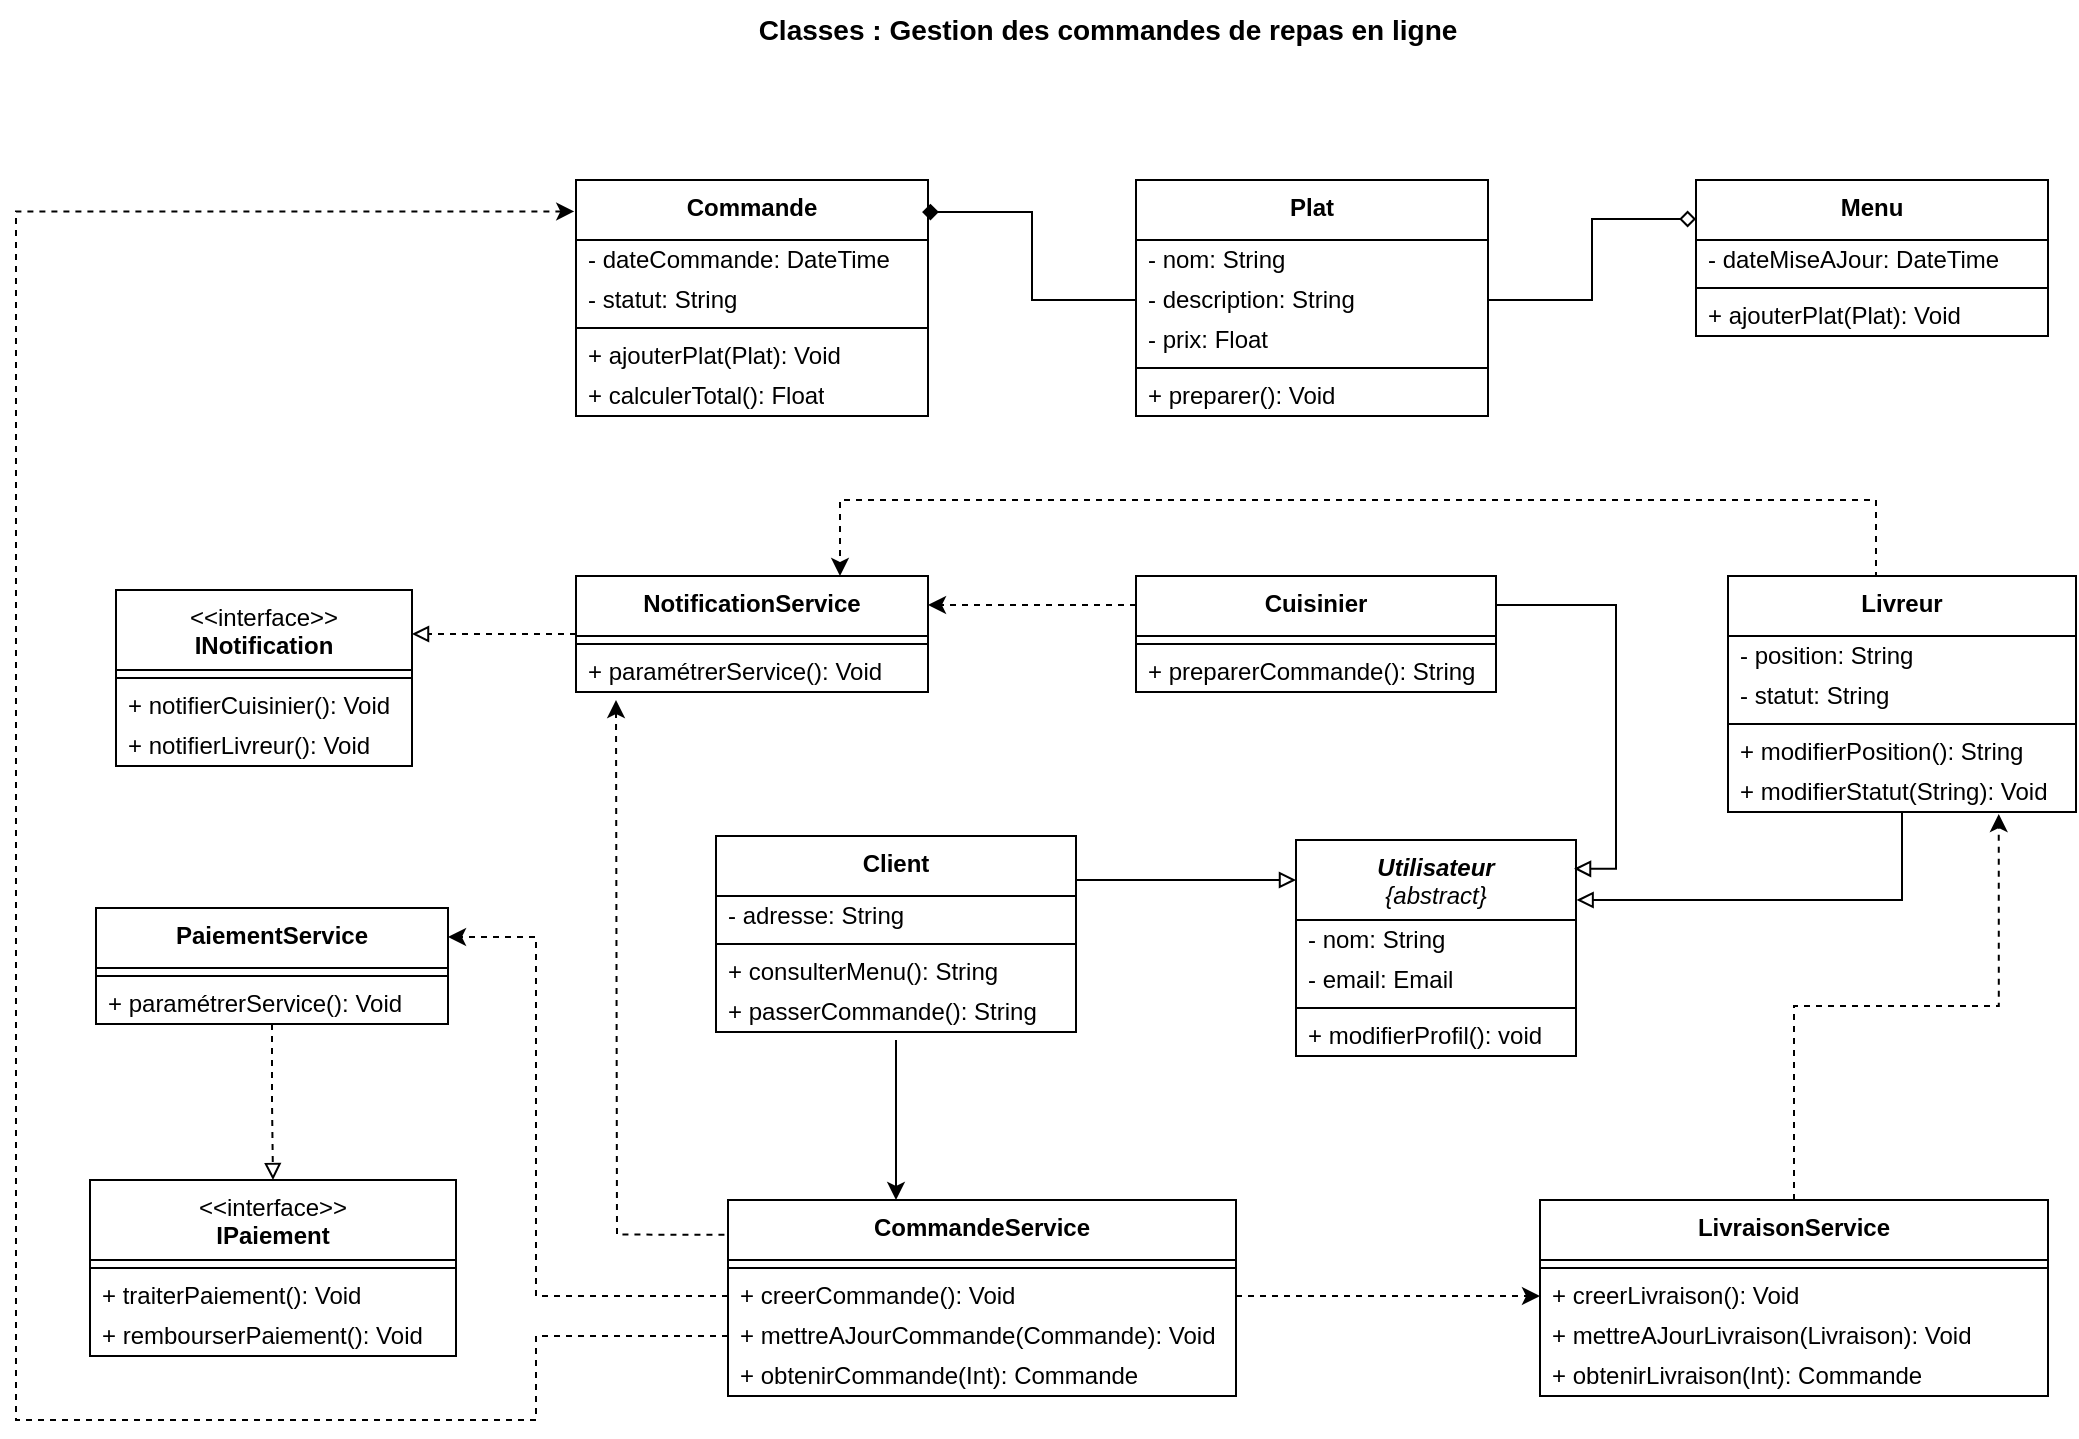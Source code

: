 <mxfile version="24.7.8">
  <diagram name="Page-1" id="2vSBRcbhQLThNsj6wSuI">
    <mxGraphModel dx="1434" dy="2023" grid="1" gridSize="10" guides="1" tooltips="1" connect="1" arrows="1" fold="1" page="1" pageScale="1" pageWidth="827" pageHeight="1169" math="0" shadow="0">
      <root>
        <mxCell id="0" />
        <mxCell id="1" parent="0" />
        <mxCell id="gMsMq5aUFBRB3i3Dcqtn-1" value="&lt;b&gt;&lt;span style=&quot;font-size: 14px;&quot;&gt;Classes :&amp;nbsp;&lt;/span&gt;Gestion des commandes de repas en ligne&lt;/b&gt;" style="text;html=1;align=center;verticalAlign=middle;whiteSpace=wrap;rounded=0;fontSize=14;" parent="1" vertex="1">
          <mxGeometry x="516" y="-930" width="380" height="30" as="geometry" />
        </mxCell>
        <mxCell id="gMsMq5aUFBRB3i3Dcqtn-2" value="&lt;i&gt;&lt;b&gt;Utilisateur&lt;/b&gt;&lt;br&gt;{abstract}&lt;/i&gt;" style="swimlane;fontStyle=0;align=center;verticalAlign=top;childLayout=stackLayout;horizontal=1;startSize=40;horizontalStack=0;resizeParent=1;resizeParentMax=0;resizeLast=0;collapsible=0;marginBottom=0;html=1;whiteSpace=wrap;" parent="1" vertex="1">
          <mxGeometry x="800" y="-510" width="140" height="108" as="geometry" />
        </mxCell>
        <mxCell id="gMsMq5aUFBRB3i3Dcqtn-4" value="- nom: String" style="text;html=1;strokeColor=none;fillColor=none;align=left;verticalAlign=middle;spacingLeft=4;spacingRight=4;overflow=hidden;rotatable=0;points=[[0,0.5],[1,0.5]];portConstraint=eastwest;whiteSpace=wrap;" parent="gMsMq5aUFBRB3i3Dcqtn-2" vertex="1">
          <mxGeometry y="40" width="140" height="20" as="geometry" />
        </mxCell>
        <mxCell id="gMsMq5aUFBRB3i3Dcqtn-6" value="- email: Email" style="text;html=1;strokeColor=none;fillColor=none;align=left;verticalAlign=middle;spacingLeft=4;spacingRight=4;overflow=hidden;rotatable=0;points=[[0,0.5],[1,0.5]];portConstraint=eastwest;whiteSpace=wrap;" parent="gMsMq5aUFBRB3i3Dcqtn-2" vertex="1">
          <mxGeometry y="60" width="140" height="20" as="geometry" />
        </mxCell>
        <mxCell id="gMsMq5aUFBRB3i3Dcqtn-7" value="" style="line;strokeWidth=1;fillColor=none;align=left;verticalAlign=middle;spacingTop=-1;spacingLeft=3;spacingRight=3;rotatable=0;labelPosition=right;points=[];portConstraint=eastwest;" parent="gMsMq5aUFBRB3i3Dcqtn-2" vertex="1">
          <mxGeometry y="80" width="140" height="8" as="geometry" />
        </mxCell>
        <mxCell id="gMsMq5aUFBRB3i3Dcqtn-9" value="+ modifierProfil(): void" style="text;html=1;strokeColor=none;fillColor=none;align=left;verticalAlign=middle;spacingLeft=4;spacingRight=4;overflow=hidden;rotatable=0;points=[[0,0.5],[1,0.5]];portConstraint=eastwest;whiteSpace=wrap;" parent="gMsMq5aUFBRB3i3Dcqtn-2" vertex="1">
          <mxGeometry y="88" width="140" height="20" as="geometry" />
        </mxCell>
        <mxCell id="gMsMq5aUFBRB3i3Dcqtn-11" value="&lt;b&gt;Client&lt;/b&gt;" style="swimlane;fontStyle=0;align=center;verticalAlign=top;childLayout=stackLayout;horizontal=1;startSize=30;horizontalStack=0;resizeParent=1;resizeParentMax=0;resizeLast=0;collapsible=0;marginBottom=0;html=1;whiteSpace=wrap;" parent="1" vertex="1">
          <mxGeometry x="510" y="-512" width="180" height="98" as="geometry" />
        </mxCell>
        <mxCell id="gMsMq5aUFBRB3i3Dcqtn-14" value="- adresse: String" style="text;html=1;strokeColor=none;fillColor=none;align=left;verticalAlign=middle;spacingLeft=4;spacingRight=4;overflow=hidden;rotatable=0;points=[[0,0.5],[1,0.5]];portConstraint=eastwest;whiteSpace=wrap;" parent="gMsMq5aUFBRB3i3Dcqtn-11" vertex="1">
          <mxGeometry y="30" width="180" height="20" as="geometry" />
        </mxCell>
        <mxCell id="gMsMq5aUFBRB3i3Dcqtn-15" value="" style="line;strokeWidth=1;fillColor=none;align=left;verticalAlign=middle;spacingTop=-1;spacingLeft=3;spacingRight=3;rotatable=0;labelPosition=right;points=[];portConstraint=eastwest;" parent="gMsMq5aUFBRB3i3Dcqtn-11" vertex="1">
          <mxGeometry y="50" width="180" height="8" as="geometry" />
        </mxCell>
        <mxCell id="gMsMq5aUFBRB3i3Dcqtn-16" value="+ consulterMenu(): String" style="text;html=1;strokeColor=none;fillColor=none;align=left;verticalAlign=middle;spacingLeft=4;spacingRight=4;overflow=hidden;rotatable=0;points=[[0,0.5],[1,0.5]];portConstraint=eastwest;whiteSpace=wrap;" parent="gMsMq5aUFBRB3i3Dcqtn-11" vertex="1">
          <mxGeometry y="58" width="180" height="20" as="geometry" />
        </mxCell>
        <mxCell id="gMsMq5aUFBRB3i3Dcqtn-17" value="+ passerCommande(): String" style="text;html=1;strokeColor=none;fillColor=none;align=left;verticalAlign=middle;spacingLeft=4;spacingRight=4;overflow=hidden;rotatable=0;points=[[0,0.5],[1,0.5]];portConstraint=eastwest;whiteSpace=wrap;" parent="gMsMq5aUFBRB3i3Dcqtn-11" vertex="1">
          <mxGeometry y="78" width="180" height="20" as="geometry" />
        </mxCell>
        <mxCell id="gMsMq5aUFBRB3i3Dcqtn-85" style="edgeStyle=orthogonalEdgeStyle;rounded=0;orthogonalLoop=1;jettySize=auto;html=1;entryX=1;entryY=0.25;entryDx=0;entryDy=0;dashed=1;exitX=0;exitY=0.25;exitDx=0;exitDy=0;" parent="1" source="gMsMq5aUFBRB3i3Dcqtn-18" target="gMsMq5aUFBRB3i3Dcqtn-62" edge="1">
          <mxGeometry relative="1" as="geometry" />
        </mxCell>
        <mxCell id="gMsMq5aUFBRB3i3Dcqtn-18" value="&lt;b&gt;Cuisinier&lt;/b&gt;" style="swimlane;fontStyle=0;align=center;verticalAlign=top;childLayout=stackLayout;horizontal=1;startSize=30;horizontalStack=0;resizeParent=1;resizeParentMax=0;resizeLast=0;collapsible=0;marginBottom=0;html=1;whiteSpace=wrap;" parent="1" vertex="1">
          <mxGeometry x="720" y="-642" width="180" height="58" as="geometry" />
        </mxCell>
        <mxCell id="gMsMq5aUFBRB3i3Dcqtn-20" value="" style="line;strokeWidth=1;fillColor=none;align=left;verticalAlign=middle;spacingTop=-1;spacingLeft=3;spacingRight=3;rotatable=0;labelPosition=right;points=[];portConstraint=eastwest;" parent="gMsMq5aUFBRB3i3Dcqtn-18" vertex="1">
          <mxGeometry y="30" width="180" height="8" as="geometry" />
        </mxCell>
        <mxCell id="gMsMq5aUFBRB3i3Dcqtn-21" value="+ preparerCommande(): String" style="text;html=1;strokeColor=none;fillColor=none;align=left;verticalAlign=middle;spacingLeft=4;spacingRight=4;overflow=hidden;rotatable=0;points=[[0,0.5],[1,0.5]];portConstraint=eastwest;whiteSpace=wrap;" parent="gMsMq5aUFBRB3i3Dcqtn-18" vertex="1">
          <mxGeometry y="38" width="180" height="20" as="geometry" />
        </mxCell>
        <mxCell id="gMsMq5aUFBRB3i3Dcqtn-86" style="edgeStyle=orthogonalEdgeStyle;rounded=0;orthogonalLoop=1;jettySize=auto;html=1;entryX=0.75;entryY=0;entryDx=0;entryDy=0;dashed=1;exitX=0.5;exitY=0;exitDx=0;exitDy=0;" parent="1" source="gMsMq5aUFBRB3i3Dcqtn-23" target="gMsMq5aUFBRB3i3Dcqtn-62" edge="1">
          <mxGeometry relative="1" as="geometry">
            <Array as="points">
              <mxPoint x="1090" y="-642" />
              <mxPoint x="1090" y="-680" />
              <mxPoint x="572" y="-680" />
            </Array>
          </mxGeometry>
        </mxCell>
        <mxCell id="gMsMq5aUFBRB3i3Dcqtn-23" value="&lt;b&gt;Livreur&lt;/b&gt;" style="swimlane;fontStyle=0;align=center;verticalAlign=top;childLayout=stackLayout;horizontal=1;startSize=30;horizontalStack=0;resizeParent=1;resizeParentMax=0;resizeLast=0;collapsible=0;marginBottom=0;html=1;whiteSpace=wrap;" parent="1" vertex="1">
          <mxGeometry x="1016" y="-642" width="174" height="118" as="geometry" />
        </mxCell>
        <mxCell id="gMsMq5aUFBRB3i3Dcqtn-24" value="- position: String" style="text;html=1;strokeColor=none;fillColor=none;align=left;verticalAlign=middle;spacingLeft=4;spacingRight=4;overflow=hidden;rotatable=0;points=[[0,0.5],[1,0.5]];portConstraint=eastwest;whiteSpace=wrap;" parent="gMsMq5aUFBRB3i3Dcqtn-23" vertex="1">
          <mxGeometry y="30" width="174" height="20" as="geometry" />
        </mxCell>
        <mxCell id="gMsMq5aUFBRB3i3Dcqtn-28" value="- statut: String" style="text;html=1;strokeColor=none;fillColor=none;align=left;verticalAlign=middle;spacingLeft=4;spacingRight=4;overflow=hidden;rotatable=0;points=[[0,0.5],[1,0.5]];portConstraint=eastwest;whiteSpace=wrap;" parent="gMsMq5aUFBRB3i3Dcqtn-23" vertex="1">
          <mxGeometry y="50" width="174" height="20" as="geometry" />
        </mxCell>
        <mxCell id="gMsMq5aUFBRB3i3Dcqtn-25" value="" style="line;strokeWidth=1;fillColor=none;align=left;verticalAlign=middle;spacingTop=-1;spacingLeft=3;spacingRight=3;rotatable=0;labelPosition=right;points=[];portConstraint=eastwest;" parent="gMsMq5aUFBRB3i3Dcqtn-23" vertex="1">
          <mxGeometry y="70" width="174" height="8" as="geometry" />
        </mxCell>
        <mxCell id="gMsMq5aUFBRB3i3Dcqtn-26" value="+ modifierPosition(): String" style="text;html=1;strokeColor=none;fillColor=none;align=left;verticalAlign=middle;spacingLeft=4;spacingRight=4;overflow=hidden;rotatable=0;points=[[0,0.5],[1,0.5]];portConstraint=eastwest;whiteSpace=wrap;" parent="gMsMq5aUFBRB3i3Dcqtn-23" vertex="1">
          <mxGeometry y="78" width="174" height="20" as="geometry" />
        </mxCell>
        <mxCell id="gMsMq5aUFBRB3i3Dcqtn-98" value="+ modifierStatut(String): Void" style="text;html=1;strokeColor=none;fillColor=none;align=left;verticalAlign=middle;spacingLeft=4;spacingRight=4;overflow=hidden;rotatable=0;points=[[0,0.5],[1,0.5]];portConstraint=eastwest;whiteSpace=wrap;" parent="gMsMq5aUFBRB3i3Dcqtn-23" vertex="1">
          <mxGeometry y="98" width="174" height="20" as="geometry" />
        </mxCell>
        <mxCell id="gMsMq5aUFBRB3i3Dcqtn-31" style="edgeStyle=orthogonalEdgeStyle;rounded=0;orthogonalLoop=1;jettySize=auto;html=1;endArrow=block;endFill=0;exitX=1;exitY=0.25;exitDx=0;exitDy=0;entryX=0.993;entryY=0.133;entryDx=0;entryDy=0;entryPerimeter=0;" parent="1" source="gMsMq5aUFBRB3i3Dcqtn-18" target="gMsMq5aUFBRB3i3Dcqtn-2" edge="1">
          <mxGeometry relative="1" as="geometry">
            <mxPoint x="462" y="-1024" as="targetPoint" />
          </mxGeometry>
        </mxCell>
        <mxCell id="gMsMq5aUFBRB3i3Dcqtn-34" value="&lt;b&gt;Commande&lt;/b&gt;" style="swimlane;fontStyle=0;align=center;verticalAlign=top;childLayout=stackLayout;horizontal=1;startSize=30;horizontalStack=0;resizeParent=1;resizeParentMax=0;resizeLast=0;collapsible=0;marginBottom=0;html=1;whiteSpace=wrap;" parent="1" vertex="1">
          <mxGeometry x="440" y="-840" width="176" height="118" as="geometry" />
        </mxCell>
        <mxCell id="gMsMq5aUFBRB3i3Dcqtn-35" value="- dateCommande: DateTime" style="text;html=1;strokeColor=none;fillColor=none;align=left;verticalAlign=middle;spacingLeft=4;spacingRight=4;overflow=hidden;rotatable=0;points=[[0,0.5],[1,0.5]];portConstraint=eastwest;whiteSpace=wrap;" parent="gMsMq5aUFBRB3i3Dcqtn-34" vertex="1">
          <mxGeometry y="30" width="176" height="20" as="geometry" />
        </mxCell>
        <mxCell id="gMsMq5aUFBRB3i3Dcqtn-36" value="- statut: String" style="text;html=1;strokeColor=none;fillColor=none;align=left;verticalAlign=middle;spacingLeft=4;spacingRight=4;overflow=hidden;rotatable=0;points=[[0,0.5],[1,0.5]];portConstraint=eastwest;whiteSpace=wrap;" parent="gMsMq5aUFBRB3i3Dcqtn-34" vertex="1">
          <mxGeometry y="50" width="176" height="20" as="geometry" />
        </mxCell>
        <mxCell id="gMsMq5aUFBRB3i3Dcqtn-37" value="" style="line;strokeWidth=1;fillColor=none;align=left;verticalAlign=middle;spacingTop=-1;spacingLeft=3;spacingRight=3;rotatable=0;labelPosition=right;points=[];portConstraint=eastwest;" parent="gMsMq5aUFBRB3i3Dcqtn-34" vertex="1">
          <mxGeometry y="70" width="176" height="8" as="geometry" />
        </mxCell>
        <mxCell id="gMsMq5aUFBRB3i3Dcqtn-38" value="+ ajouterPlat(Plat): Void" style="text;html=1;strokeColor=none;fillColor=none;align=left;verticalAlign=middle;spacingLeft=4;spacingRight=4;overflow=hidden;rotatable=0;points=[[0,0.5],[1,0.5]];portConstraint=eastwest;whiteSpace=wrap;" parent="gMsMq5aUFBRB3i3Dcqtn-34" vertex="1">
          <mxGeometry y="78" width="176" height="20" as="geometry" />
        </mxCell>
        <mxCell id="gMsMq5aUFBRB3i3Dcqtn-39" value="+ calculerTotal(): Float" style="text;html=1;strokeColor=none;fillColor=none;align=left;verticalAlign=middle;spacingLeft=4;spacingRight=4;overflow=hidden;rotatable=0;points=[[0,0.5],[1,0.5]];portConstraint=eastwest;whiteSpace=wrap;" parent="gMsMq5aUFBRB3i3Dcqtn-34" vertex="1">
          <mxGeometry y="98" width="176" height="20" as="geometry" />
        </mxCell>
        <mxCell id="gMsMq5aUFBRB3i3Dcqtn-40" value="&lt;b&gt;Plat&lt;/b&gt;" style="swimlane;fontStyle=0;align=center;verticalAlign=top;childLayout=stackLayout;horizontal=1;startSize=30;horizontalStack=0;resizeParent=1;resizeParentMax=0;resizeLast=0;collapsible=0;marginBottom=0;html=1;whiteSpace=wrap;" parent="1" vertex="1">
          <mxGeometry x="720" y="-840" width="176" height="118" as="geometry" />
        </mxCell>
        <mxCell id="gMsMq5aUFBRB3i3Dcqtn-41" value="- nom: String" style="text;html=1;strokeColor=none;fillColor=none;align=left;verticalAlign=middle;spacingLeft=4;spacingRight=4;overflow=hidden;rotatable=0;points=[[0,0.5],[1,0.5]];portConstraint=eastwest;whiteSpace=wrap;" parent="gMsMq5aUFBRB3i3Dcqtn-40" vertex="1">
          <mxGeometry y="30" width="176" height="20" as="geometry" />
        </mxCell>
        <mxCell id="gMsMq5aUFBRB3i3Dcqtn-42" value="- description: String" style="text;html=1;strokeColor=none;fillColor=none;align=left;verticalAlign=middle;spacingLeft=4;spacingRight=4;overflow=hidden;rotatable=0;points=[[0,0.5],[1,0.5]];portConstraint=eastwest;whiteSpace=wrap;" parent="gMsMq5aUFBRB3i3Dcqtn-40" vertex="1">
          <mxGeometry y="50" width="176" height="20" as="geometry" />
        </mxCell>
        <mxCell id="gMsMq5aUFBRB3i3Dcqtn-46" value="- prix: Float" style="text;html=1;strokeColor=none;fillColor=none;align=left;verticalAlign=middle;spacingLeft=4;spacingRight=4;overflow=hidden;rotatable=0;points=[[0,0.5],[1,0.5]];portConstraint=eastwest;whiteSpace=wrap;" parent="gMsMq5aUFBRB3i3Dcqtn-40" vertex="1">
          <mxGeometry y="70" width="176" height="20" as="geometry" />
        </mxCell>
        <mxCell id="gMsMq5aUFBRB3i3Dcqtn-43" value="" style="line;strokeWidth=1;fillColor=none;align=left;verticalAlign=middle;spacingTop=-1;spacingLeft=3;spacingRight=3;rotatable=0;labelPosition=right;points=[];portConstraint=eastwest;" parent="gMsMq5aUFBRB3i3Dcqtn-40" vertex="1">
          <mxGeometry y="90" width="176" height="8" as="geometry" />
        </mxCell>
        <mxCell id="gMsMq5aUFBRB3i3Dcqtn-44" value="+ preparer(): Void" style="text;html=1;strokeColor=none;fillColor=none;align=left;verticalAlign=middle;spacingLeft=4;spacingRight=4;overflow=hidden;rotatable=0;points=[[0,0.5],[1,0.5]];portConstraint=eastwest;whiteSpace=wrap;" parent="gMsMq5aUFBRB3i3Dcqtn-40" vertex="1">
          <mxGeometry y="98" width="176" height="20" as="geometry" />
        </mxCell>
        <mxCell id="gMsMq5aUFBRB3i3Dcqtn-47" value="&lt;b&gt;Menu&lt;/b&gt;" style="swimlane;fontStyle=0;align=center;verticalAlign=top;childLayout=stackLayout;horizontal=1;startSize=30;horizontalStack=0;resizeParent=1;resizeParentMax=0;resizeLast=0;collapsible=0;marginBottom=0;html=1;whiteSpace=wrap;" parent="1" vertex="1">
          <mxGeometry x="1000" y="-840" width="176" height="78" as="geometry" />
        </mxCell>
        <mxCell id="gMsMq5aUFBRB3i3Dcqtn-48" value="- dateMiseAJour: DateTime" style="text;html=1;strokeColor=none;fillColor=none;align=left;verticalAlign=middle;spacingLeft=4;spacingRight=4;overflow=hidden;rotatable=0;points=[[0,0.5],[1,0.5]];portConstraint=eastwest;whiteSpace=wrap;" parent="gMsMq5aUFBRB3i3Dcqtn-47" vertex="1">
          <mxGeometry y="30" width="176" height="20" as="geometry" />
        </mxCell>
        <mxCell id="gMsMq5aUFBRB3i3Dcqtn-51" value="" style="line;strokeWidth=1;fillColor=none;align=left;verticalAlign=middle;spacingTop=-1;spacingLeft=3;spacingRight=3;rotatable=0;labelPosition=right;points=[];portConstraint=eastwest;" parent="gMsMq5aUFBRB3i3Dcqtn-47" vertex="1">
          <mxGeometry y="50" width="176" height="8" as="geometry" />
        </mxCell>
        <mxCell id="gMsMq5aUFBRB3i3Dcqtn-52" value="+ ajouterPlat(Plat): Void" style="text;html=1;strokeColor=none;fillColor=none;align=left;verticalAlign=middle;spacingLeft=4;spacingRight=4;overflow=hidden;rotatable=0;points=[[0,0.5],[1,0.5]];portConstraint=eastwest;whiteSpace=wrap;" parent="gMsMq5aUFBRB3i3Dcqtn-47" vertex="1">
          <mxGeometry y="58" width="176" height="20" as="geometry" />
        </mxCell>
        <mxCell id="gMsMq5aUFBRB3i3Dcqtn-53" value="&amp;lt;&amp;lt;interface&amp;gt;&amp;gt;&lt;br&gt;&lt;b&gt;INotification&lt;/b&gt;" style="swimlane;fontStyle=0;align=center;verticalAlign=top;childLayout=stackLayout;horizontal=1;startSize=40;horizontalStack=0;resizeParent=1;resizeParentMax=0;resizeLast=0;collapsible=0;marginBottom=0;html=1;whiteSpace=wrap;" parent="1" vertex="1">
          <mxGeometry x="210" y="-635" width="148" height="88" as="geometry" />
        </mxCell>
        <mxCell id="gMsMq5aUFBRB3i3Dcqtn-58" value="" style="line;strokeWidth=1;fillColor=none;align=left;verticalAlign=middle;spacingTop=-1;spacingLeft=3;spacingRight=3;rotatable=0;labelPosition=right;points=[];portConstraint=eastwest;" parent="gMsMq5aUFBRB3i3Dcqtn-53" vertex="1">
          <mxGeometry y="40" width="148" height="8" as="geometry" />
        </mxCell>
        <mxCell id="gMsMq5aUFBRB3i3Dcqtn-60" value="+ notifierCuisinier(): Void" style="text;html=1;strokeColor=none;fillColor=none;align=left;verticalAlign=middle;spacingLeft=4;spacingRight=4;overflow=hidden;rotatable=0;points=[[0,0.5],[1,0.5]];portConstraint=eastwest;whiteSpace=wrap;" parent="gMsMq5aUFBRB3i3Dcqtn-53" vertex="1">
          <mxGeometry y="48" width="148" height="20" as="geometry" />
        </mxCell>
        <mxCell id="gMsMq5aUFBRB3i3Dcqtn-61" value="+ notifierLivreur(): Void" style="text;html=1;strokeColor=none;fillColor=none;align=left;verticalAlign=middle;spacingLeft=4;spacingRight=4;overflow=hidden;rotatable=0;points=[[0,0.5],[1,0.5]];portConstraint=eastwest;whiteSpace=wrap;" parent="gMsMq5aUFBRB3i3Dcqtn-53" vertex="1">
          <mxGeometry y="68" width="148" height="20" as="geometry" />
        </mxCell>
        <mxCell id="gMsMq5aUFBRB3i3Dcqtn-87" style="edgeStyle=orthogonalEdgeStyle;rounded=0;orthogonalLoop=1;jettySize=auto;html=1;entryX=1;entryY=0.25;entryDx=0;entryDy=0;endArrow=block;endFill=0;dashed=1;" parent="1" source="gMsMq5aUFBRB3i3Dcqtn-62" target="gMsMq5aUFBRB3i3Dcqtn-53" edge="1">
          <mxGeometry relative="1" as="geometry" />
        </mxCell>
        <mxCell id="gMsMq5aUFBRB3i3Dcqtn-62" value="&lt;b&gt;NotificationService&lt;/b&gt;" style="swimlane;fontStyle=0;align=center;verticalAlign=top;childLayout=stackLayout;horizontal=1;startSize=30;horizontalStack=0;resizeParent=1;resizeParentMax=0;resizeLast=0;collapsible=0;marginBottom=0;html=1;whiteSpace=wrap;" parent="1" vertex="1">
          <mxGeometry x="440" y="-642" width="176" height="58" as="geometry" />
        </mxCell>
        <mxCell id="gMsMq5aUFBRB3i3Dcqtn-64" value="" style="line;strokeWidth=1;fillColor=none;align=left;verticalAlign=middle;spacingTop=-1;spacingLeft=3;spacingRight=3;rotatable=0;labelPosition=right;points=[];portConstraint=eastwest;" parent="gMsMq5aUFBRB3i3Dcqtn-62" vertex="1">
          <mxGeometry y="30" width="176" height="8" as="geometry" />
        </mxCell>
        <mxCell id="gMsMq5aUFBRB3i3Dcqtn-65" value="+ paramétrerService(): Void" style="text;html=1;strokeColor=none;fillColor=none;align=left;verticalAlign=middle;spacingLeft=4;spacingRight=4;overflow=hidden;rotatable=0;points=[[0,0.5],[1,0.5]];portConstraint=eastwest;whiteSpace=wrap;" parent="gMsMq5aUFBRB3i3Dcqtn-62" vertex="1">
          <mxGeometry y="38" width="176" height="20" as="geometry" />
        </mxCell>
        <mxCell id="gMsMq5aUFBRB3i3Dcqtn-66" value="&amp;lt;&amp;lt;interface&amp;gt;&amp;gt;&lt;br&gt;&lt;b&gt;IPaiement&lt;/b&gt;" style="swimlane;fontStyle=0;align=center;verticalAlign=top;childLayout=stackLayout;horizontal=1;startSize=40;horizontalStack=0;resizeParent=1;resizeParentMax=0;resizeLast=0;collapsible=0;marginBottom=0;html=1;whiteSpace=wrap;" parent="1" vertex="1">
          <mxGeometry x="197" y="-340" width="183" height="88" as="geometry" />
        </mxCell>
        <mxCell id="gMsMq5aUFBRB3i3Dcqtn-67" value="" style="line;strokeWidth=1;fillColor=none;align=left;verticalAlign=middle;spacingTop=-1;spacingLeft=3;spacingRight=3;rotatable=0;labelPosition=right;points=[];portConstraint=eastwest;" parent="gMsMq5aUFBRB3i3Dcqtn-66" vertex="1">
          <mxGeometry y="40" width="183" height="8" as="geometry" />
        </mxCell>
        <mxCell id="gMsMq5aUFBRB3i3Dcqtn-68" value="+ traiterPaiement(): Void" style="text;html=1;strokeColor=none;fillColor=none;align=left;verticalAlign=middle;spacingLeft=4;spacingRight=4;overflow=hidden;rotatable=0;points=[[0,0.5],[1,0.5]];portConstraint=eastwest;whiteSpace=wrap;" parent="gMsMq5aUFBRB3i3Dcqtn-66" vertex="1">
          <mxGeometry y="48" width="183" height="20" as="geometry" />
        </mxCell>
        <mxCell id="gMsMq5aUFBRB3i3Dcqtn-69" value="+ rembourserPaiement(): Void" style="text;html=1;strokeColor=none;fillColor=none;align=left;verticalAlign=middle;spacingLeft=4;spacingRight=4;overflow=hidden;rotatable=0;points=[[0,0.5],[1,0.5]];portConstraint=eastwest;whiteSpace=wrap;" parent="gMsMq5aUFBRB3i3Dcqtn-66" vertex="1">
          <mxGeometry y="68" width="183" height="20" as="geometry" />
        </mxCell>
        <mxCell id="gMsMq5aUFBRB3i3Dcqtn-70" value="&lt;b&gt;PaiementService&lt;/b&gt;" style="swimlane;fontStyle=0;align=center;verticalAlign=top;childLayout=stackLayout;horizontal=1;startSize=30;horizontalStack=0;resizeParent=1;resizeParentMax=0;resizeLast=0;collapsible=0;marginBottom=0;html=1;whiteSpace=wrap;" parent="1" vertex="1">
          <mxGeometry x="200" y="-476" width="176" height="58" as="geometry" />
        </mxCell>
        <mxCell id="gMsMq5aUFBRB3i3Dcqtn-71" value="" style="line;strokeWidth=1;fillColor=none;align=left;verticalAlign=middle;spacingTop=-1;spacingLeft=3;spacingRight=3;rotatable=0;labelPosition=right;points=[];portConstraint=eastwest;" parent="gMsMq5aUFBRB3i3Dcqtn-70" vertex="1">
          <mxGeometry y="30" width="176" height="8" as="geometry" />
        </mxCell>
        <mxCell id="gMsMq5aUFBRB3i3Dcqtn-72" value="+ paramétrerService(): Void" style="text;html=1;strokeColor=none;fillColor=none;align=left;verticalAlign=middle;spacingLeft=4;spacingRight=4;overflow=hidden;rotatable=0;points=[[0,0.5],[1,0.5]];portConstraint=eastwest;whiteSpace=wrap;" parent="gMsMq5aUFBRB3i3Dcqtn-70" vertex="1">
          <mxGeometry y="38" width="176" height="20" as="geometry" />
        </mxCell>
        <mxCell id="gMsMq5aUFBRB3i3Dcqtn-89" style="edgeStyle=orthogonalEdgeStyle;rounded=0;orthogonalLoop=1;jettySize=auto;html=1;dashed=1;exitX=-0.007;exitY=0.177;exitDx=0;exitDy=0;exitPerimeter=0;" parent="1" source="gMsMq5aUFBRB3i3Dcqtn-73" edge="1">
          <mxGeometry relative="1" as="geometry">
            <mxPoint x="460" y="-580" as="targetPoint" />
          </mxGeometry>
        </mxCell>
        <mxCell id="gMsMq5aUFBRB3i3Dcqtn-73" value="&lt;b&gt;CommandeService&lt;/b&gt;" style="swimlane;fontStyle=0;align=center;verticalAlign=top;childLayout=stackLayout;horizontal=1;startSize=30;horizontalStack=0;resizeParent=1;resizeParentMax=0;resizeLast=0;collapsible=0;marginBottom=0;html=1;whiteSpace=wrap;" parent="1" vertex="1">
          <mxGeometry x="516" y="-330" width="254" height="98" as="geometry" />
        </mxCell>
        <mxCell id="gMsMq5aUFBRB3i3Dcqtn-74" value="" style="line;strokeWidth=1;fillColor=none;align=left;verticalAlign=middle;spacingTop=-1;spacingLeft=3;spacingRight=3;rotatable=0;labelPosition=right;points=[];portConstraint=eastwest;" parent="gMsMq5aUFBRB3i3Dcqtn-73" vertex="1">
          <mxGeometry y="30" width="254" height="8" as="geometry" />
        </mxCell>
        <mxCell id="gMsMq5aUFBRB3i3Dcqtn-75" value="+ creerCommande(): Void" style="text;html=1;strokeColor=none;fillColor=none;align=left;verticalAlign=middle;spacingLeft=4;spacingRight=4;overflow=hidden;rotatable=0;points=[[0,0.5],[1,0.5]];portConstraint=eastwest;whiteSpace=wrap;" parent="gMsMq5aUFBRB3i3Dcqtn-73" vertex="1">
          <mxGeometry y="38" width="254" height="20" as="geometry" />
        </mxCell>
        <mxCell id="gMsMq5aUFBRB3i3Dcqtn-90" value="+ mettreAJourCommande(Commande): Void" style="text;html=1;strokeColor=none;fillColor=none;align=left;verticalAlign=middle;spacingLeft=4;spacingRight=4;overflow=hidden;rotatable=0;points=[[0,0.5],[1,0.5]];portConstraint=eastwest;whiteSpace=wrap;" parent="gMsMq5aUFBRB3i3Dcqtn-73" vertex="1">
          <mxGeometry y="58" width="254" height="20" as="geometry" />
        </mxCell>
        <mxCell id="gMsMq5aUFBRB3i3Dcqtn-76" value="+ obtenirCommande(Int): Commande" style="text;html=1;strokeColor=none;fillColor=none;align=left;verticalAlign=middle;spacingLeft=4;spacingRight=4;overflow=hidden;rotatable=0;points=[[0,0.5],[1,0.5]];portConstraint=eastwest;whiteSpace=wrap;" parent="gMsMq5aUFBRB3i3Dcqtn-73" vertex="1">
          <mxGeometry y="78" width="254" height="20" as="geometry" />
        </mxCell>
        <mxCell id="gMsMq5aUFBRB3i3Dcqtn-77" style="edgeStyle=orthogonalEdgeStyle;rounded=0;orthogonalLoop=1;jettySize=auto;html=1;" parent="1" edge="1">
          <mxGeometry relative="1" as="geometry">
            <mxPoint x="600" y="-410" as="sourcePoint" />
            <mxPoint x="600" y="-330" as="targetPoint" />
            <Array as="points">
              <mxPoint x="600" y="-330" />
            </Array>
          </mxGeometry>
        </mxCell>
        <mxCell id="gMsMq5aUFBRB3i3Dcqtn-79" style="edgeStyle=orthogonalEdgeStyle;rounded=0;orthogonalLoop=1;jettySize=auto;html=1;entryX=0.983;entryY=0.136;entryDx=0;entryDy=0;entryPerimeter=0;endArrow=diamond;endFill=1;" parent="1" source="gMsMq5aUFBRB3i3Dcqtn-42" target="gMsMq5aUFBRB3i3Dcqtn-34" edge="1">
          <mxGeometry relative="1" as="geometry" />
        </mxCell>
        <mxCell id="gMsMq5aUFBRB3i3Dcqtn-83" style="edgeStyle=orthogonalEdgeStyle;rounded=0;orthogonalLoop=1;jettySize=auto;html=1;entryX=0;entryY=0.25;entryDx=0;entryDy=0;endArrow=diamond;endFill=0;" parent="1" source="gMsMq5aUFBRB3i3Dcqtn-42" target="gMsMq5aUFBRB3i3Dcqtn-47" edge="1">
          <mxGeometry relative="1" as="geometry" />
        </mxCell>
        <mxCell id="gMsMq5aUFBRB3i3Dcqtn-88" style="edgeStyle=orthogonalEdgeStyle;rounded=0;orthogonalLoop=1;jettySize=auto;html=1;entryX=0.5;entryY=0;entryDx=0;entryDy=0;dashed=1;endArrow=block;endFill=0;" parent="1" source="gMsMq5aUFBRB3i3Dcqtn-70" target="gMsMq5aUFBRB3i3Dcqtn-66" edge="1">
          <mxGeometry relative="1" as="geometry" />
        </mxCell>
        <mxCell id="gMsMq5aUFBRB3i3Dcqtn-91" style="edgeStyle=orthogonalEdgeStyle;rounded=0;orthogonalLoop=1;jettySize=auto;html=1;entryX=1;entryY=0.25;entryDx=0;entryDy=0;dashed=1;" parent="1" source="gMsMq5aUFBRB3i3Dcqtn-75" target="gMsMq5aUFBRB3i3Dcqtn-70" edge="1">
          <mxGeometry relative="1" as="geometry">
            <Array as="points">
              <mxPoint x="420" y="-282" />
              <mxPoint x="420" y="-461" />
            </Array>
          </mxGeometry>
        </mxCell>
        <mxCell id="gMsMq5aUFBRB3i3Dcqtn-92" style="edgeStyle=orthogonalEdgeStyle;rounded=0;orthogonalLoop=1;jettySize=auto;html=1;entryX=-0.005;entryY=0.133;entryDx=0;entryDy=0;entryPerimeter=0;dashed=1;" parent="1" source="gMsMq5aUFBRB3i3Dcqtn-90" target="gMsMq5aUFBRB3i3Dcqtn-34" edge="1">
          <mxGeometry relative="1" as="geometry">
            <Array as="points">
              <mxPoint x="420" y="-262" />
              <mxPoint x="420" y="-220" />
              <mxPoint x="160" y="-220" />
              <mxPoint x="160" y="-824" />
            </Array>
          </mxGeometry>
        </mxCell>
        <mxCell id="gMsMq5aUFBRB3i3Dcqtn-93" value="&lt;b&gt;LivraisonService&lt;/b&gt;" style="swimlane;fontStyle=0;align=center;verticalAlign=top;childLayout=stackLayout;horizontal=1;startSize=30;horizontalStack=0;resizeParent=1;resizeParentMax=0;resizeLast=0;collapsible=0;marginBottom=0;html=1;whiteSpace=wrap;" parent="1" vertex="1">
          <mxGeometry x="922" y="-330" width="254" height="98" as="geometry" />
        </mxCell>
        <mxCell id="gMsMq5aUFBRB3i3Dcqtn-94" value="" style="line;strokeWidth=1;fillColor=none;align=left;verticalAlign=middle;spacingTop=-1;spacingLeft=3;spacingRight=3;rotatable=0;labelPosition=right;points=[];portConstraint=eastwest;" parent="gMsMq5aUFBRB3i3Dcqtn-93" vertex="1">
          <mxGeometry y="30" width="254" height="8" as="geometry" />
        </mxCell>
        <mxCell id="gMsMq5aUFBRB3i3Dcqtn-95" value="+ creerLivraison(): Void" style="text;html=1;strokeColor=none;fillColor=none;align=left;verticalAlign=middle;spacingLeft=4;spacingRight=4;overflow=hidden;rotatable=0;points=[[0,0.5],[1,0.5]];portConstraint=eastwest;whiteSpace=wrap;" parent="gMsMq5aUFBRB3i3Dcqtn-93" vertex="1">
          <mxGeometry y="38" width="254" height="20" as="geometry" />
        </mxCell>
        <mxCell id="gMsMq5aUFBRB3i3Dcqtn-96" value="+ mettreAJourLivraison(Livraison): Void" style="text;html=1;strokeColor=none;fillColor=none;align=left;verticalAlign=middle;spacingLeft=4;spacingRight=4;overflow=hidden;rotatable=0;points=[[0,0.5],[1,0.5]];portConstraint=eastwest;whiteSpace=wrap;" parent="gMsMq5aUFBRB3i3Dcqtn-93" vertex="1">
          <mxGeometry y="58" width="254" height="20" as="geometry" />
        </mxCell>
        <mxCell id="gMsMq5aUFBRB3i3Dcqtn-97" value="+ obtenirLivraison(Int): Commande" style="text;html=1;strokeColor=none;fillColor=none;align=left;verticalAlign=middle;spacingLeft=4;spacingRight=4;overflow=hidden;rotatable=0;points=[[0,0.5],[1,0.5]];portConstraint=eastwest;whiteSpace=wrap;" parent="gMsMq5aUFBRB3i3Dcqtn-93" vertex="1">
          <mxGeometry y="78" width="254" height="20" as="geometry" />
        </mxCell>
        <mxCell id="gMsMq5aUFBRB3i3Dcqtn-100" style="edgeStyle=orthogonalEdgeStyle;rounded=0;orthogonalLoop=1;jettySize=auto;html=1;entryX=0;entryY=0.5;entryDx=0;entryDy=0;dashed=1;" parent="1" source="gMsMq5aUFBRB3i3Dcqtn-75" target="gMsMq5aUFBRB3i3Dcqtn-95" edge="1">
          <mxGeometry relative="1" as="geometry" />
        </mxCell>
        <mxCell id="gMsMq5aUFBRB3i3Dcqtn-101" style="edgeStyle=orthogonalEdgeStyle;rounded=0;orthogonalLoop=1;jettySize=auto;html=1;endArrow=block;endFill=0;" parent="1" edge="1">
          <mxGeometry relative="1" as="geometry">
            <mxPoint x="690" y="-490" as="sourcePoint" />
            <mxPoint x="800" y="-490" as="targetPoint" />
            <Array as="points">
              <mxPoint x="690" y="-490" />
              <mxPoint x="800" y="-490" />
            </Array>
          </mxGeometry>
        </mxCell>
        <mxCell id="gMsMq5aUFBRB3i3Dcqtn-102" style="edgeStyle=orthogonalEdgeStyle;rounded=0;orthogonalLoop=1;jettySize=auto;html=1;entryX=1.002;entryY=0.281;entryDx=0;entryDy=0;entryPerimeter=0;endArrow=block;endFill=0;" parent="1" source="gMsMq5aUFBRB3i3Dcqtn-98" target="gMsMq5aUFBRB3i3Dcqtn-2" edge="1">
          <mxGeometry relative="1" as="geometry">
            <Array as="points">
              <mxPoint x="1103" y="-480" />
              <mxPoint x="940" y="-480" />
            </Array>
          </mxGeometry>
        </mxCell>
        <mxCell id="gMsMq5aUFBRB3i3Dcqtn-103" style="edgeStyle=orthogonalEdgeStyle;rounded=0;orthogonalLoop=1;jettySize=auto;html=1;entryX=0.778;entryY=1.05;entryDx=0;entryDy=0;entryPerimeter=0;dashed=1;" parent="1" source="gMsMq5aUFBRB3i3Dcqtn-93" target="gMsMq5aUFBRB3i3Dcqtn-98" edge="1">
          <mxGeometry relative="1" as="geometry" />
        </mxCell>
      </root>
    </mxGraphModel>
  </diagram>
</mxfile>
